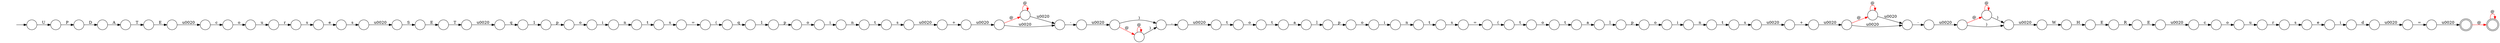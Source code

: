 digraph Automaton {
  rankdir = LR;
  0 [shape=circle,label=""];
  0 -> 88 [label="("]
  1 [shape=circle,label=""];
  1 -> 87 [label="e"]
  2 [shape=circle,label=""];
  2 -> 3 [label="o"]
  3 [shape=circle,label=""];
  3 -> 58 [label="t"]
  4 [shape=circle,label=""];
  4 -> 86 [label="p"]
  5 [shape=circle,label=""];
  5 -> 4 [label="1"]
  6 [shape=circle,label=""];
  6 -> 64 [label="t"]
  7 [shape=circle,label=""];
  7 -> 63 [label="\u0020"]
  8 [shape=circle,label=""];
  8 -> 34 [label="t"]
  9 [shape=circle,label=""];
  9 -> 38 [label="\u0020"]
  10 [shape=circle,label=""];
  10 -> 29 [label="+"]
  11 [shape=circle,label=""];
  11 -> 56 [label="l"]
  12 [shape=circle,label=""];
  12 -> 31 [label="+"]
  13 [shape=circle,label=""];
  13 -> 13 [label="@",color=red]
  13 -> 85 [label="\u0020"]
  14 [shape=circle,label=""];
  14 -> 60 [label="s"]
  15 [shape=circle,label=""];
  15 -> 40 [label="="]
  16 [shape=circle,label=""];
  16 -> 28 [label="l"]
  17 [shape=circle,label=""];
  17 -> 79 [label=")"]
  17 -> 17 [label="@",color=red]
  18 [shape=circle,label=""];
  18 -> 95 [label="o"]
  19 [shape=circle,label=""];
  19 -> 84 [label="E"]
  20 [shape=circle,label=""];
  20 -> 49 [label="o"]
  21 [shape=circle,label=""];
  21 -> 96 [label="i"]
  22 [shape=circle,label=""];
  22 -> 90 [label="s"]
  23 [shape=circle,label=""];
  23 -> 23 [label="@",color=red]
  23 -> 71 [label="\u0020"]
  24 [shape=circle,label=""];
  24 -> 74 [label="="]
  25 [shape=circle,label=""];
  25 -> 62 [label="R"]
  26 [shape=circle,label=""];
  26 -> 67 [label=")"]
  26 -> 91 [label="@",color=red]
  27 [shape=circle,label=""];
  27 -> 54 [label="t"]
  28 [shape=circle,label=""];
  28 -> 30 [label="p"]
  29 [shape=circle,label=""];
  29 -> 93 [label="\u0020"]
  30 [shape=circle,label=""];
  30 -> 21 [label="o"]
  31 [shape=circle,label=""];
  31 -> 75 [label="\u0020"]
  32 [shape=circle,label=""];
  32 -> 98 [label="P"]
  33 [shape=circle,label=""];
  33 -> 15 [label="\u0020"]
  34 [shape=circle,label=""];
  34 -> 97 [label="s"]
  35 [shape=circle,label=""];
  35 -> 52 [label="n"]
  36 [shape=circle,label=""];
  36 -> 33 [label="d"]
  37 [shape=circle,label=""];
  37 -> 12 [label="\u0020"]
  38 [shape=circle,label=""];
  38 -> 20 [label="c"]
  39 [shape=circle,label=""];
  39 -> 79 [label=")"]
  39 -> 17 [label="@",color=red]
  40 [shape=circle,label=""];
  40 -> 92 [label="\u0020"]
  41 [shape=circle,label=""];
  41 -> 37 [label="s"]
  42 [shape=circle,label=""];
  42 -> 100 [label="W"]
  43 [shape=doublecircle,label=""];
  43 -> 43 [label="@",color=red]
  44 [shape=circle,label=""];
  44 -> 99 [label="c"]
  45 [shape=circle,label=""];
  45 -> 72 [label="E"]
  46 [shape=circle,label=""];
  46 -> 24 [label="s"]
  47 [shape=circle,label=""];
  47 -> 45 [label="S"]
  48 [shape=circle,label=""];
  48 -> 65 [label="i"]
  49 [shape=circle,label=""];
  49 -> 70 [label="u"]
  50 [shape=circle,label=""];
  50 -> 68 [label="\u0020"]
  51 [shape=circle,label=""];
  51 -> 53 [label="i"]
  52 [shape=circle,label=""];
  52 -> 41 [label="t"]
  53 [shape=circle,label=""];
  53 -> 81 [label="n"]
  54 [shape=circle,label=""];
  54 -> 61 [label="s"]
  55 [shape=circle,label=""];
  55 -> 6 [label="o"]
  56 [shape=circle,label=""];
  56 -> 18 [label="p"]
  57 [shape=circle,label=""];
  initial [shape=plaintext,label=""];
  initial -> 57
  57 -> 32 [label="U"]
  58 [shape=circle,label=""];
  58 -> 11 [label="a"]
  59 [shape=circle,label=""];
  59 -> 19 [label="T"]
  60 [shape=circle,label=""];
  60 -> 22 [label="e"]
  61 [shape=circle,label=""];
  61 -> 0 [label="="]
  62 [shape=circle,label=""];
  62 -> 9 [label="E"]
  63 [shape=circle,label=""];
  63 -> 66 [label="q"]
  64 [shape=circle,label=""];
  64 -> 16 [label="a"]
  65 [shape=circle,label=""];
  65 -> 8 [label="n"]
  66 [shape=circle,label=""];
  66 -> 69 [label="1"]
  67 [shape=circle,label=""];
  67 -> 50 [label=","]
  68 [shape=circle,label=""];
  68 -> 55 [label="t"]
  69 [shape=circle,label=""];
  69 -> 77 [label="p"]
  70 [shape=circle,label=""];
  70 -> 78 [label="r"]
  71 [shape=circle,label=""];
  71 -> 73 [label="-"]
  72 [shape=circle,label=""];
  72 -> 7 [label="T"]
  73 [shape=circle,label=""];
  73 -> 39 [label="\u0020"]
  74 [shape=circle,label=""];
  74 -> 94 [label="("]
  75 [shape=circle,label=""];
  75 -> 23 [label="@",color=red]
  75 -> 71 [label="\u0020"]
  76 [shape=circle,label=""];
  76 -> 59 [label="A"]
  77 [shape=circle,label=""];
  77 -> 51 [label="o"]
  78 [shape=circle,label=""];
  78 -> 1 [label="s"]
  79 [shape=circle,label=""];
  79 -> 42 [label="\u0020"]
  80 [shape=circle,label=""];
  80 -> 14 [label="r"]
  81 [shape=circle,label=""];
  81 -> 46 [label="t"]
  82 [shape=circle,label=""];
  82 -> 80 [label="u"]
  83 [shape=circle,label=""];
  83 -> 25 [label="E"]
  84 [shape=circle,label=""];
  84 -> 44 [label="\u0020"]
  85 [shape=circle,label=""];
  85 -> 89 [label="-"]
  86 [shape=circle,label=""];
  86 -> 48 [label="o"]
  87 [shape=circle,label=""];
  87 -> 36 [label="i"]
  88 [shape=circle,label=""];
  88 -> 2 [label="t"]
  89 [shape=circle,label=""];
  89 -> 26 [label="\u0020"]
  90 [shape=circle,label=""];
  90 -> 47 [label="\u0020"]
  91 [shape=circle,label=""];
  91 -> 67 [label=")"]
  91 -> 91 [label="@",color=red]
  92 [shape=doublecircle,label=""];
  92 -> 43 [label="@",color=red]
  93 [shape=circle,label=""];
  93 -> 13 [label="@",color=red]
  93 -> 85 [label="\u0020"]
  94 [shape=circle,label=""];
  94 -> 5 [label="q"]
  95 [shape=circle,label=""];
  95 -> 35 [label="i"]
  96 [shape=circle,label=""];
  96 -> 27 [label="n"]
  97 [shape=circle,label=""];
  97 -> 10 [label="\u0020"]
  98 [shape=circle,label=""];
  98 -> 76 [label="D"]
  99 [shape=circle,label=""];
  99 -> 82 [label="o"]
  100 [shape=circle,label=""];
  100 -> 83 [label="H"]
}
